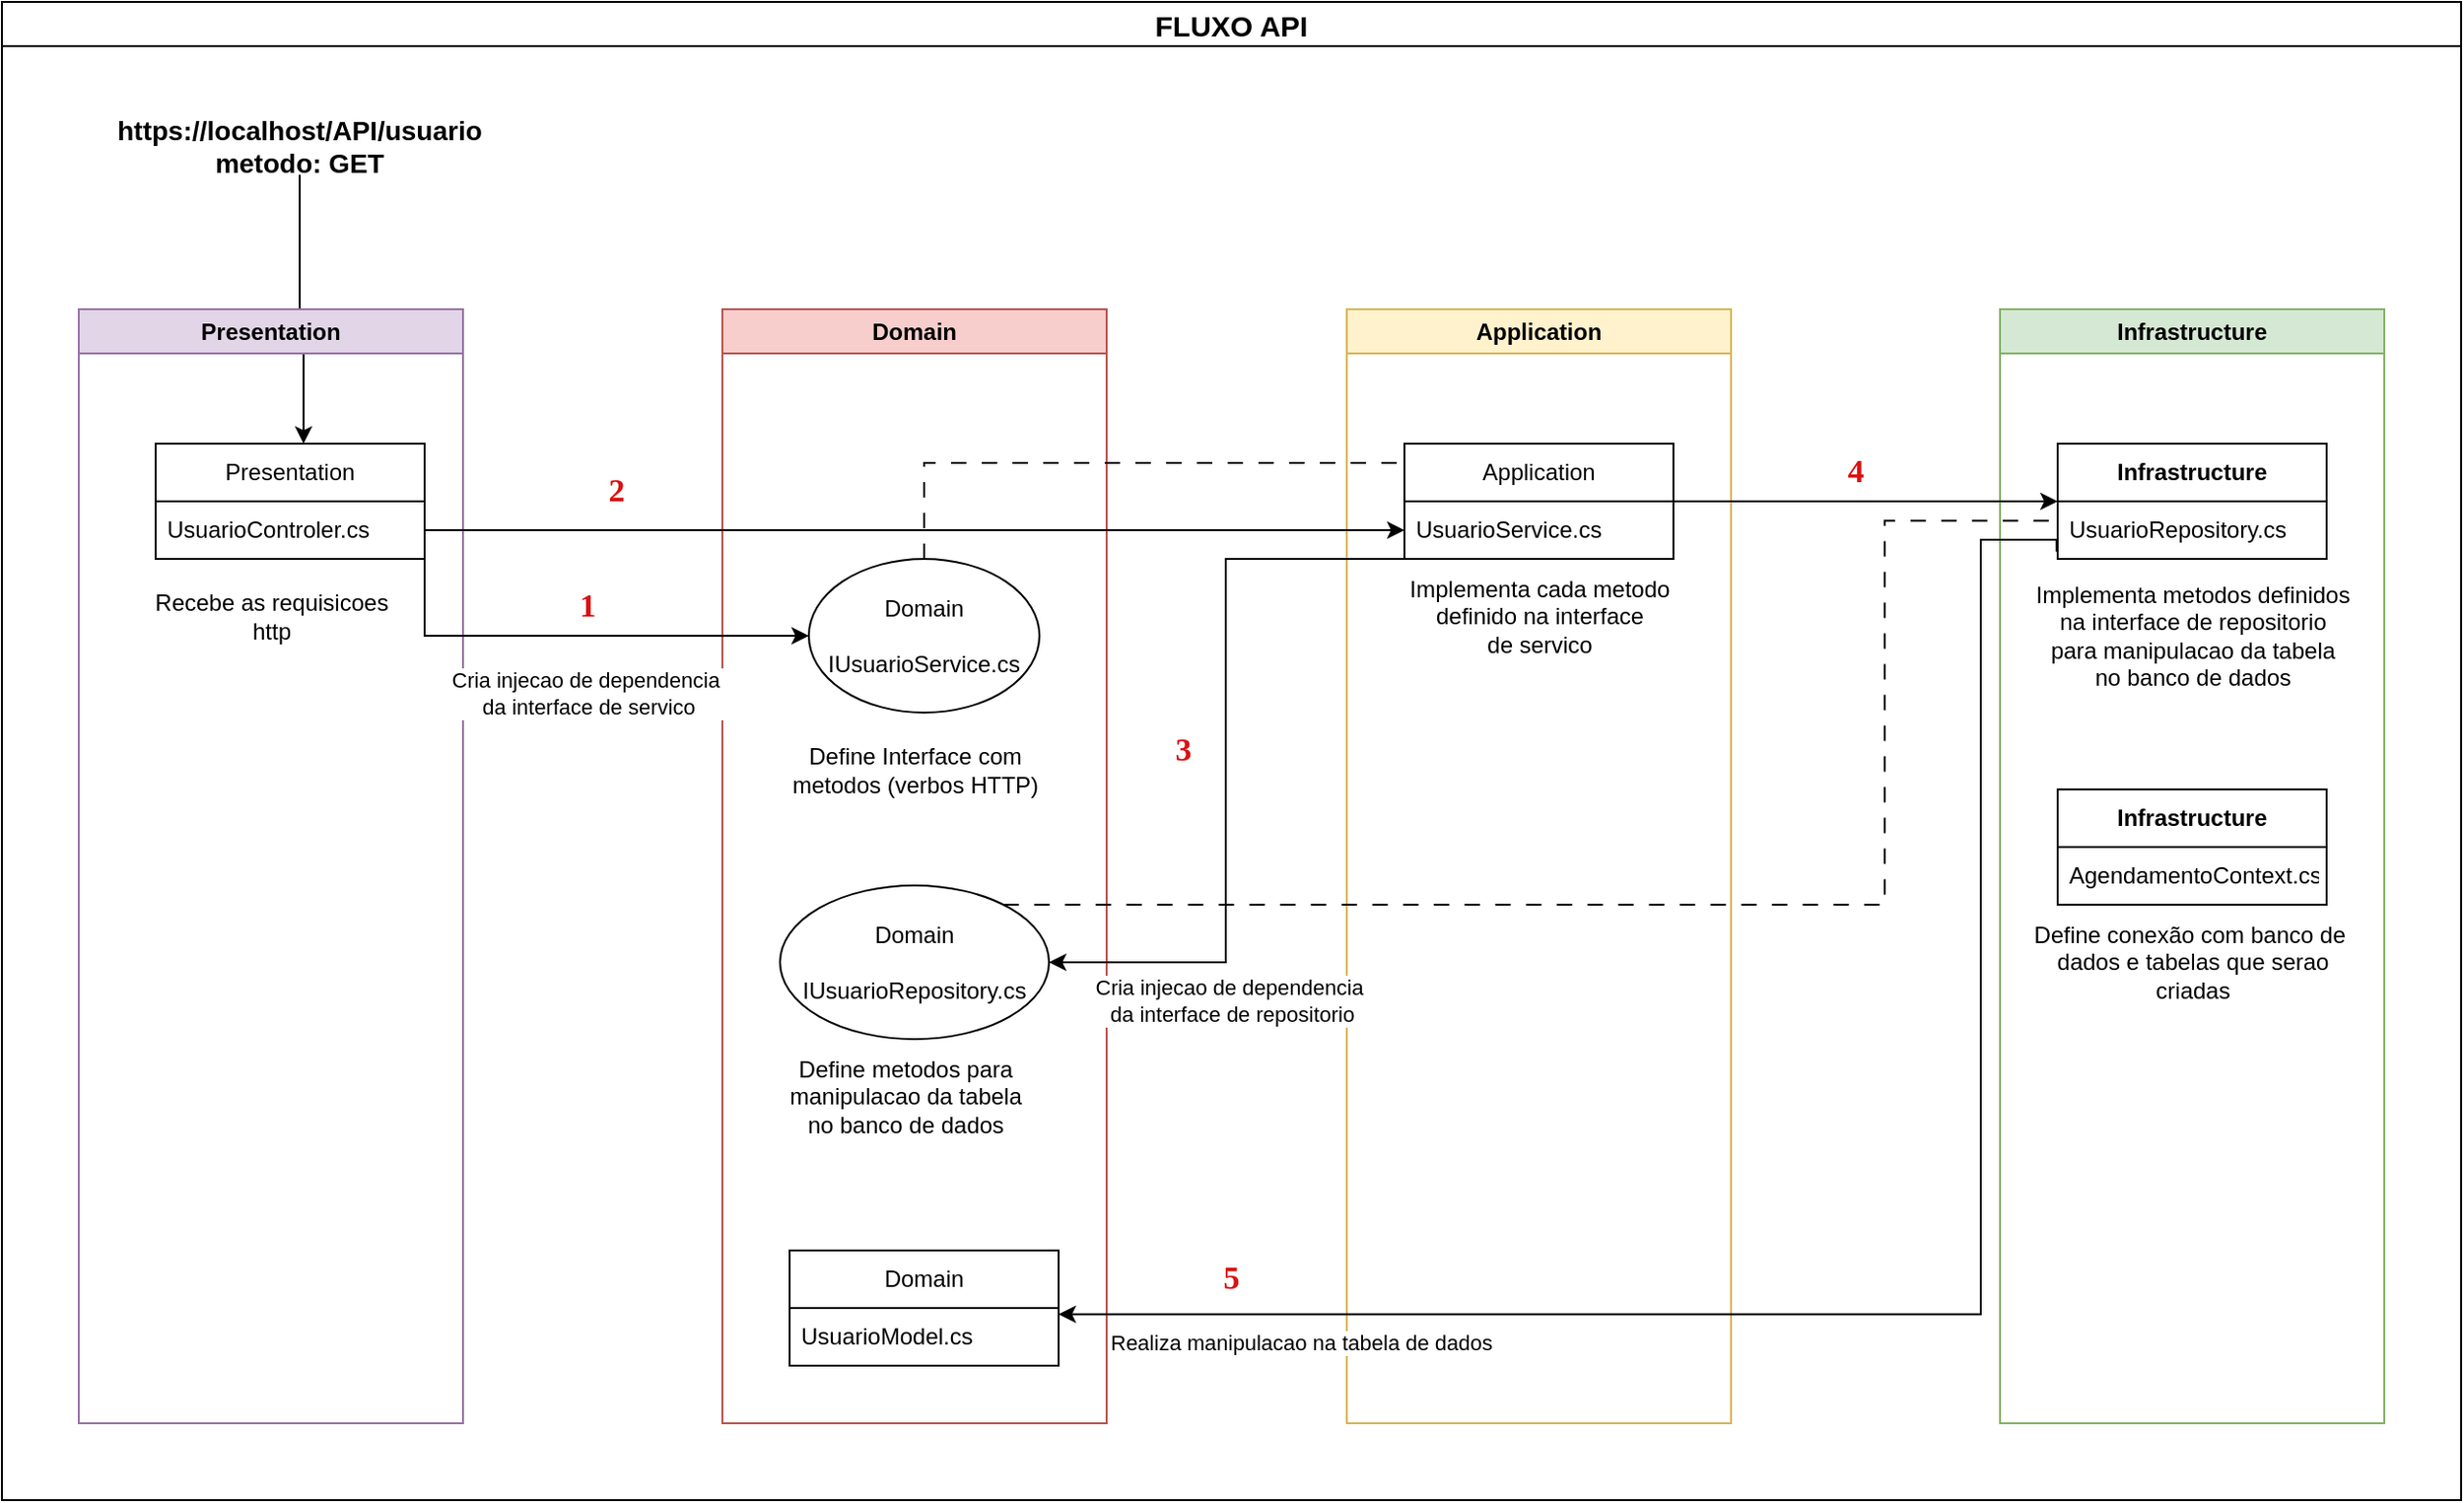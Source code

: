 <mxfile version="24.7.14">
  <diagram name="Page-1" id="_4uO2gtmc7-qXicQ9ZDp">
    <mxGraphModel dx="1687" dy="2025" grid="1" gridSize="10" guides="1" tooltips="1" connect="1" arrows="1" fold="1" page="1" pageScale="1" pageWidth="850" pageHeight="1100" math="0" shadow="0">
      <root>
        <mxCell id="0" />
        <mxCell id="1" parent="0" />
        <mxCell id="fK04wbwXrZtSwDWcRZAW-6" value="&lt;b&gt;&lt;font style=&quot;font-size: 14px;&quot;&gt;https://localhost/API/usuario&lt;br&gt;metodo: GET&lt;/font&gt;&lt;/b&gt;" style="text;html=1;align=center;verticalAlign=middle;whiteSpace=wrap;rounded=0;" vertex="1" parent="1">
          <mxGeometry x="180" y="10" width="190" height="30" as="geometry" />
        </mxCell>
        <mxCell id="fK04wbwXrZtSwDWcRZAW-10" style="edgeStyle=orthogonalEdgeStyle;rounded=0;orthogonalLoop=1;jettySize=auto;html=1;exitX=0.5;exitY=1;exitDx=0;exitDy=0;entryX=0.55;entryY=0;entryDx=0;entryDy=0;entryPerimeter=0;" edge="1" parent="1" source="fK04wbwXrZtSwDWcRZAW-6" target="fK04wbwXrZtSwDWcRZAW-8">
          <mxGeometry relative="1" as="geometry" />
        </mxCell>
        <mxCell id="fK04wbwXrZtSwDWcRZAW-20" value="Presentation" style="swimlane;whiteSpace=wrap;html=1;fillColor=#e1d5e7;strokeColor=#9673a6;" vertex="1" parent="1">
          <mxGeometry x="160" y="110" width="200" height="580" as="geometry" />
        </mxCell>
        <mxCell id="fK04wbwXrZtSwDWcRZAW-8" value="Presentation" style="swimlane;fontStyle=0;childLayout=stackLayout;horizontal=1;startSize=30;horizontalStack=0;resizeParent=1;resizeParentMax=0;resizeLast=0;collapsible=1;marginBottom=0;whiteSpace=wrap;html=1;" vertex="1" parent="fK04wbwXrZtSwDWcRZAW-20">
          <mxGeometry x="40" y="70" width="140" height="60" as="geometry" />
        </mxCell>
        <mxCell id="fK04wbwXrZtSwDWcRZAW-9" value="UsuarioControler.cs" style="text;strokeColor=none;fillColor=none;align=left;verticalAlign=middle;spacingLeft=4;spacingRight=4;overflow=hidden;points=[[0,0.5],[1,0.5]];portConstraint=eastwest;rotatable=0;whiteSpace=wrap;html=1;" vertex="1" parent="fK04wbwXrZtSwDWcRZAW-8">
          <mxGeometry y="30" width="140" height="30" as="geometry" />
        </mxCell>
        <mxCell id="fK04wbwXrZtSwDWcRZAW-33" value="Recebe as requisicoes&lt;br&gt;http" style="text;html=1;align=center;verticalAlign=middle;resizable=0;points=[];autosize=1;strokeColor=none;fillColor=none;" vertex="1" parent="fK04wbwXrZtSwDWcRZAW-20">
          <mxGeometry x="30" y="140" width="140" height="40" as="geometry" />
        </mxCell>
        <mxCell id="fK04wbwXrZtSwDWcRZAW-21" value="Domain" style="swimlane;whiteSpace=wrap;html=1;fillColor=#f8cecc;strokeColor=#b85450;" vertex="1" parent="1">
          <mxGeometry x="495" y="110" width="200" height="580" as="geometry" />
        </mxCell>
        <mxCell id="fK04wbwXrZtSwDWcRZAW-26" value="Domain&lt;br&gt;&lt;br&gt;IUsuarioRepository.cs" style="ellipse;whiteSpace=wrap;html=1;" vertex="1" parent="fK04wbwXrZtSwDWcRZAW-21">
          <mxGeometry x="30" y="300" width="140" height="80" as="geometry" />
        </mxCell>
        <mxCell id="fK04wbwXrZtSwDWcRZAW-27" value="Define metodos para&lt;br&gt;manipulacao da tabela&lt;br&gt;no banco de dados" style="text;html=1;align=center;verticalAlign=middle;resizable=0;points=[];autosize=1;strokeColor=none;fillColor=none;" vertex="1" parent="fK04wbwXrZtSwDWcRZAW-21">
          <mxGeometry x="25" y="380" width="140" height="60" as="geometry" />
        </mxCell>
        <mxCell id="fK04wbwXrZtSwDWcRZAW-11" value="Domain&lt;br&gt;&lt;br&gt;IUsuarioService.cs" style="ellipse;whiteSpace=wrap;html=1;" vertex="1" parent="fK04wbwXrZtSwDWcRZAW-21">
          <mxGeometry x="45" y="130" width="120" height="80" as="geometry" />
        </mxCell>
        <mxCell id="fK04wbwXrZtSwDWcRZAW-13" value="Define Interface com&lt;br&gt;metodos (verbos HTTP)" style="text;html=1;align=center;verticalAlign=middle;resizable=0;points=[];autosize=1;strokeColor=none;fillColor=none;" vertex="1" parent="fK04wbwXrZtSwDWcRZAW-21">
          <mxGeometry x="25" y="220" width="150" height="40" as="geometry" />
        </mxCell>
        <mxCell id="fK04wbwXrZtSwDWcRZAW-2" value="Domain" style="swimlane;fontStyle=0;childLayout=stackLayout;horizontal=1;startSize=30;horizontalStack=0;resizeParent=1;resizeParentMax=0;resizeLast=0;collapsible=1;marginBottom=0;whiteSpace=wrap;html=1;" vertex="1" parent="fK04wbwXrZtSwDWcRZAW-21">
          <mxGeometry x="35" y="490" width="140" height="60" as="geometry" />
        </mxCell>
        <mxCell id="fK04wbwXrZtSwDWcRZAW-3" value="UsuarioModel.cs" style="text;strokeColor=none;fillColor=none;align=left;verticalAlign=middle;spacingLeft=4;spacingRight=4;overflow=hidden;points=[[0,0.5],[1,0.5]];portConstraint=eastwest;rotatable=0;whiteSpace=wrap;html=1;" vertex="1" parent="fK04wbwXrZtSwDWcRZAW-2">
          <mxGeometry y="30" width="140" height="30" as="geometry" />
        </mxCell>
        <mxCell id="fK04wbwXrZtSwDWcRZAW-22" value="Application" style="swimlane;whiteSpace=wrap;html=1;fillColor=#fff2cc;strokeColor=#d6b656;" vertex="1" parent="1">
          <mxGeometry x="820" y="110" width="200" height="580" as="geometry" />
        </mxCell>
        <mxCell id="fK04wbwXrZtSwDWcRZAW-17" value="Application" style="swimlane;fontStyle=0;childLayout=stackLayout;horizontal=1;startSize=30;horizontalStack=0;resizeParent=1;resizeParentMax=0;resizeLast=0;collapsible=1;marginBottom=0;whiteSpace=wrap;html=1;" vertex="1" parent="fK04wbwXrZtSwDWcRZAW-22">
          <mxGeometry x="30" y="70" width="140" height="60" as="geometry" />
        </mxCell>
        <mxCell id="fK04wbwXrZtSwDWcRZAW-18" value="&lt;span style=&quot;text-align: center;&quot;&gt;UsuarioService.cs&lt;/span&gt;" style="text;strokeColor=none;fillColor=none;align=left;verticalAlign=middle;spacingLeft=4;spacingRight=4;overflow=hidden;points=[[0,0.5],[1,0.5]];portConstraint=eastwest;rotatable=0;whiteSpace=wrap;html=1;" vertex="1" parent="fK04wbwXrZtSwDWcRZAW-17">
          <mxGeometry y="30" width="140" height="30" as="geometry" />
        </mxCell>
        <mxCell id="fK04wbwXrZtSwDWcRZAW-16" value="Implementa cada metodo&lt;br&gt;definido na interface&lt;br&gt;de servico" style="text;html=1;align=center;verticalAlign=middle;resizable=0;points=[];autosize=1;strokeColor=none;fillColor=none;" vertex="1" parent="fK04wbwXrZtSwDWcRZAW-22">
          <mxGeometry x="20" y="130" width="160" height="60" as="geometry" />
        </mxCell>
        <mxCell id="fK04wbwXrZtSwDWcRZAW-23" value="Infrastructure" style="swimlane;whiteSpace=wrap;html=1;fillColor=#d5e8d4;strokeColor=#82b366;" vertex="1" parent="1">
          <mxGeometry x="1160" y="110" width="200" height="580" as="geometry" />
        </mxCell>
        <mxCell id="fK04wbwXrZtSwDWcRZAW-25" value="Implementa metodos definidos&lt;br&gt;na interface de repositorio&lt;br&gt;para manipulacao da tabela&lt;br&gt;no banco de dados" style="text;html=1;align=center;verticalAlign=middle;resizable=0;points=[];autosize=1;strokeColor=none;fillColor=none;" vertex="1" parent="fK04wbwXrZtSwDWcRZAW-23">
          <mxGeometry x="5" y="135" width="190" height="70" as="geometry" />
        </mxCell>
        <mxCell id="fK04wbwXrZtSwDWcRZAW-31" style="edgeStyle=orthogonalEdgeStyle;rounded=0;orthogonalLoop=1;jettySize=auto;html=1;" edge="1" parent="1" source="fK04wbwXrZtSwDWcRZAW-9" target="fK04wbwXrZtSwDWcRZAW-18">
          <mxGeometry relative="1" as="geometry" />
        </mxCell>
        <mxCell id="fK04wbwXrZtSwDWcRZAW-32" style="edgeStyle=orthogonalEdgeStyle;rounded=0;orthogonalLoop=1;jettySize=auto;html=1;entryX=0;entryY=0.5;entryDx=0;entryDy=0;" edge="1" parent="1" source="fK04wbwXrZtSwDWcRZAW-9" target="fK04wbwXrZtSwDWcRZAW-11">
          <mxGeometry relative="1" as="geometry">
            <Array as="points">
              <mxPoint x="340" y="280" />
            </Array>
          </mxGeometry>
        </mxCell>
        <mxCell id="fK04wbwXrZtSwDWcRZAW-34" value="Cria injecao de dependencia&amp;nbsp;&lt;br&gt;da interface de servico" style="edgeLabel;html=1;align=center;verticalAlign=middle;resizable=0;points=[];" vertex="1" connectable="0" parent="fK04wbwXrZtSwDWcRZAW-32">
          <mxGeometry x="0.135" y="3" relative="1" as="geometry">
            <mxPoint x="-11" y="33" as="offset" />
          </mxGeometry>
        </mxCell>
        <mxCell id="fK04wbwXrZtSwDWcRZAW-35" style="edgeStyle=orthogonalEdgeStyle;rounded=0;orthogonalLoop=1;jettySize=auto;html=1;entryX=1;entryY=0.5;entryDx=0;entryDy=0;" edge="1" parent="1" source="fK04wbwXrZtSwDWcRZAW-18" target="fK04wbwXrZtSwDWcRZAW-26">
          <mxGeometry relative="1" as="geometry">
            <Array as="points">
              <mxPoint x="757" y="240" />
              <mxPoint x="757" y="450" />
            </Array>
          </mxGeometry>
        </mxCell>
        <mxCell id="fK04wbwXrZtSwDWcRZAW-36" value="Cria injecao de dependencia&amp;nbsp;&lt;br&gt;da interface de repositorio" style="edgeLabel;html=1;align=center;verticalAlign=middle;resizable=0;points=[];" vertex="1" connectable="0" parent="1">
          <mxGeometry x="760.001" y="470.0" as="geometry" />
        </mxCell>
        <mxCell id="fK04wbwXrZtSwDWcRZAW-37" style="edgeStyle=orthogonalEdgeStyle;rounded=0;orthogonalLoop=1;jettySize=auto;html=1;entryX=0;entryY=0.5;entryDx=0;entryDy=0;" edge="1" parent="1" source="fK04wbwXrZtSwDWcRZAW-17">
          <mxGeometry relative="1" as="geometry">
            <mxPoint x="1190.0" y="210" as="targetPoint" />
          </mxGeometry>
        </mxCell>
        <mxCell id="fK04wbwXrZtSwDWcRZAW-38" style="edgeStyle=orthogonalEdgeStyle;rounded=0;orthogonalLoop=1;jettySize=auto;html=1;entryX=1;entryY=0.108;entryDx=0;entryDy=0;entryPerimeter=0;exitX=-0.004;exitY=0.873;exitDx=0;exitDy=0;exitPerimeter=0;" edge="1" parent="1" source="fK04wbwXrZtSwDWcRZAW-58" target="fK04wbwXrZtSwDWcRZAW-3">
          <mxGeometry relative="1" as="geometry">
            <mxPoint x="1200.112" y="230.059" as="sourcePoint" />
            <Array as="points">
              <mxPoint x="1189" y="230" />
              <mxPoint x="1150" y="230" />
              <mxPoint x="1150" y="633" />
            </Array>
          </mxGeometry>
        </mxCell>
        <mxCell id="fK04wbwXrZtSwDWcRZAW-39" value="Realiza manipulacao na tabela de dados" style="edgeLabel;html=1;align=center;verticalAlign=middle;resizable=0;points=[];" vertex="1" connectable="0" parent="1">
          <mxGeometry x="780.0" y="650.0" as="geometry">
            <mxPoint x="16" y="-2" as="offset" />
          </mxGeometry>
        </mxCell>
        <mxCell id="fK04wbwXrZtSwDWcRZAW-40" style="edgeStyle=orthogonalEdgeStyle;rounded=0;orthogonalLoop=1;jettySize=auto;html=1;entryX=0;entryY=0;entryDx=0;entryDy=0;endArrow=none;endFill=0;dashed=1;dashPattern=8 8;" edge="1" parent="1" source="fK04wbwXrZtSwDWcRZAW-11" target="fK04wbwXrZtSwDWcRZAW-17">
          <mxGeometry relative="1" as="geometry">
            <Array as="points">
              <mxPoint x="600" y="190" />
              <mxPoint x="850" y="190" />
            </Array>
          </mxGeometry>
        </mxCell>
        <mxCell id="fK04wbwXrZtSwDWcRZAW-41" style="edgeStyle=orthogonalEdgeStyle;rounded=0;orthogonalLoop=1;jettySize=auto;html=1;endArrow=none;endFill=0;dashed=1;dashPattern=8 8;" edge="1" parent="1" source="fK04wbwXrZtSwDWcRZAW-26">
          <mxGeometry relative="1" as="geometry">
            <mxPoint x="1192.41" y="220.059" as="targetPoint" />
            <Array as="points">
              <mxPoint x="1100" y="420" />
              <mxPoint x="1100" y="220" />
            </Array>
          </mxGeometry>
        </mxCell>
        <mxCell id="fK04wbwXrZtSwDWcRZAW-42" value="&lt;font style=&quot;font-size: 15px;&quot;&gt;FLUXO API&lt;/font&gt;" style="swimlane;whiteSpace=wrap;html=1;" vertex="1" parent="1">
          <mxGeometry x="120" y="-50" width="1280" height="780" as="geometry" />
        </mxCell>
        <mxCell id="fK04wbwXrZtSwDWcRZAW-43" value="&lt;font face=&quot;Verdana&quot; color=&quot;#d91212&quot; style=&quot;font-size: 17px;&quot;&gt;&lt;b&gt;1&lt;/b&gt;&lt;/font&gt;" style="text;html=1;align=center;verticalAlign=middle;whiteSpace=wrap;rounded=0;" vertex="1" parent="fK04wbwXrZtSwDWcRZAW-42">
          <mxGeometry x="290" y="300" width="30" height="30" as="geometry" />
        </mxCell>
        <mxCell id="fK04wbwXrZtSwDWcRZAW-56" value="&lt;font face=&quot;Verdana&quot; color=&quot;#d91212&quot; style=&quot;font-size: 17px;&quot;&gt;&lt;b&gt;2&lt;/b&gt;&lt;/font&gt;" style="text;html=1;align=center;verticalAlign=middle;whiteSpace=wrap;rounded=0;" vertex="1" parent="fK04wbwXrZtSwDWcRZAW-42">
          <mxGeometry x="305" y="240" width="30" height="30" as="geometry" />
        </mxCell>
        <mxCell id="fK04wbwXrZtSwDWcRZAW-55" value="&lt;font face=&quot;Verdana&quot; color=&quot;#d91212&quot; style=&quot;font-size: 17px;&quot;&gt;&lt;b&gt;3&lt;/b&gt;&lt;/font&gt;" style="text;html=1;align=center;verticalAlign=middle;whiteSpace=wrap;rounded=0;" vertex="1" parent="fK04wbwXrZtSwDWcRZAW-42">
          <mxGeometry x="600" y="375" width="30" height="30" as="geometry" />
        </mxCell>
        <mxCell id="fK04wbwXrZtSwDWcRZAW-54" value="&lt;font face=&quot;Verdana&quot; color=&quot;#d91212&quot; style=&quot;font-size: 17px;&quot;&gt;&lt;b&gt;4&lt;/b&gt;&lt;/font&gt;" style="text;html=1;align=center;verticalAlign=middle;whiteSpace=wrap;rounded=0;" vertex="1" parent="fK04wbwXrZtSwDWcRZAW-42">
          <mxGeometry x="950" y="230" width="30" height="30" as="geometry" />
        </mxCell>
        <mxCell id="fK04wbwXrZtSwDWcRZAW-53" value="&lt;font face=&quot;Verdana&quot; color=&quot;#d91212&quot; style=&quot;font-size: 17px;&quot;&gt;&lt;b&gt;5&lt;/b&gt;&lt;/font&gt;" style="text;html=1;align=center;verticalAlign=middle;whiteSpace=wrap;rounded=0;" vertex="1" parent="fK04wbwXrZtSwDWcRZAW-42">
          <mxGeometry x="625" y="650" width="30" height="30" as="geometry" />
        </mxCell>
        <mxCell id="fK04wbwXrZtSwDWcRZAW-57" value="&lt;span style=&quot;font-weight: 700;&quot;&gt;Infrastructure&lt;/span&gt;" style="swimlane;fontStyle=0;childLayout=stackLayout;horizontal=1;startSize=30;horizontalStack=0;resizeParent=1;resizeParentMax=0;resizeLast=0;collapsible=1;marginBottom=0;whiteSpace=wrap;html=1;" vertex="1" parent="fK04wbwXrZtSwDWcRZAW-42">
          <mxGeometry x="1070" y="230" width="140" height="60" as="geometry" />
        </mxCell>
        <mxCell id="fK04wbwXrZtSwDWcRZAW-58" value="&lt;span style=&quot;text-align: center;&quot;&gt;UsuarioRepository.cs&lt;/span&gt;" style="text;strokeColor=none;fillColor=none;align=left;verticalAlign=middle;spacingLeft=4;spacingRight=4;overflow=hidden;points=[[0,0.5],[1,0.5]];portConstraint=eastwest;rotatable=0;whiteSpace=wrap;html=1;" vertex="1" parent="fK04wbwXrZtSwDWcRZAW-57">
          <mxGeometry y="30" width="140" height="30" as="geometry" />
        </mxCell>
        <mxCell id="fK04wbwXrZtSwDWcRZAW-60" value="&lt;span style=&quot;font-weight: 700;&quot;&gt;Infrastructure&lt;/span&gt;" style="swimlane;fontStyle=0;childLayout=stackLayout;horizontal=1;startSize=30;horizontalStack=0;resizeParent=1;resizeParentMax=0;resizeLast=0;collapsible=1;marginBottom=0;whiteSpace=wrap;html=1;" vertex="1" parent="fK04wbwXrZtSwDWcRZAW-42">
          <mxGeometry x="1070" y="410" width="140" height="60" as="geometry" />
        </mxCell>
        <mxCell id="fK04wbwXrZtSwDWcRZAW-61" value="&lt;span style=&quot;text-align: center;&quot;&gt;AgendamentoContext.cs&lt;/span&gt;" style="text;strokeColor=none;fillColor=none;align=left;verticalAlign=middle;spacingLeft=4;spacingRight=4;overflow=hidden;points=[[0,0.5],[1,0.5]];portConstraint=eastwest;rotatable=0;whiteSpace=wrap;html=1;" vertex="1" parent="fK04wbwXrZtSwDWcRZAW-60">
          <mxGeometry y="30" width="140" height="30" as="geometry" />
        </mxCell>
        <mxCell id="fK04wbwXrZtSwDWcRZAW-62" value="Define conexão com banco de&amp;nbsp;&lt;br&gt;dados e tabelas que serao&lt;br&gt;criadas" style="text;html=1;align=center;verticalAlign=middle;resizable=0;points=[];autosize=1;strokeColor=none;fillColor=none;" vertex="1" parent="fK04wbwXrZtSwDWcRZAW-42">
          <mxGeometry x="1045" y="470" width="190" height="60" as="geometry" />
        </mxCell>
      </root>
    </mxGraphModel>
  </diagram>
</mxfile>
